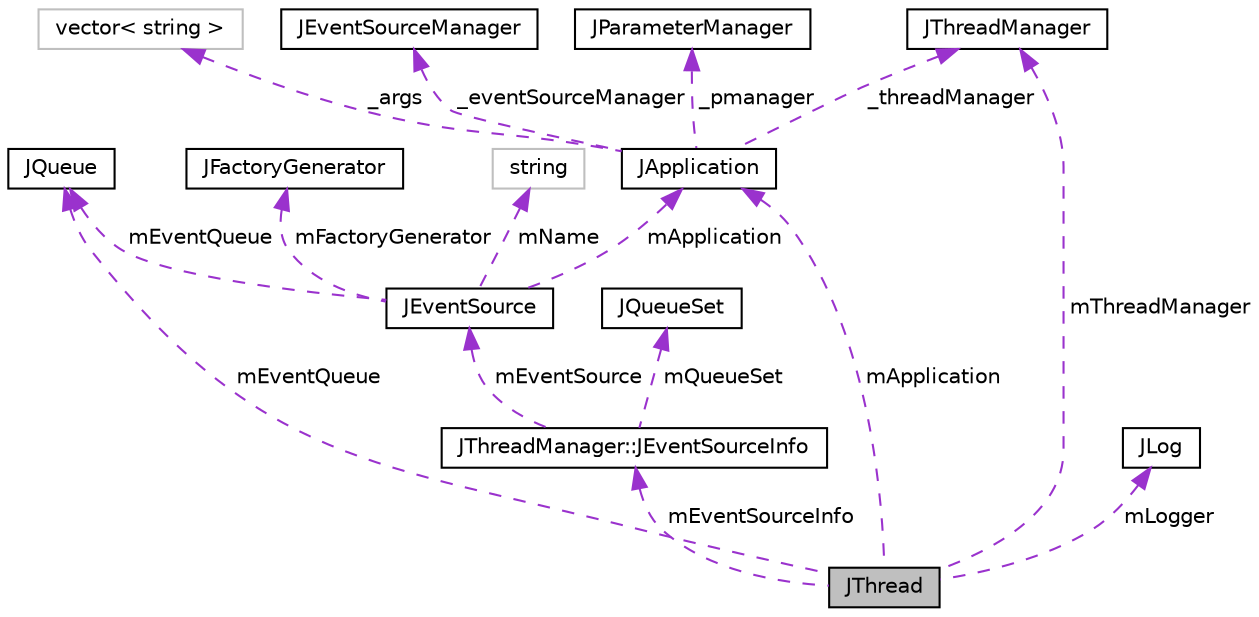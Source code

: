 digraph "JThread"
{
  edge [fontname="Helvetica",fontsize="10",labelfontname="Helvetica",labelfontsize="10"];
  node [fontname="Helvetica",fontsize="10",shape=record];
  Node1 [label="JThread",height=0.2,width=0.4,color="black", fillcolor="grey75", style="filled" fontcolor="black"];
  Node2 -> Node1 [dir="back",color="darkorchid3",fontsize="10",style="dashed",label=" mApplication" ,fontname="Helvetica"];
  Node2 [label="JApplication",height=0.2,width=0.4,color="black", fillcolor="white", style="filled",URL="$class_j_application.html",tooltip="JANA application class (singleton). "];
  Node3 -> Node2 [dir="back",color="darkorchid3",fontsize="10",style="dashed",label=" _eventSourceManager" ,fontname="Helvetica"];
  Node3 [label="JEventSourceManager",height=0.2,width=0.4,color="black", fillcolor="white", style="filled",URL="$class_j_event_source_manager.html"];
  Node4 -> Node2 [dir="back",color="darkorchid3",fontsize="10",style="dashed",label=" _args" ,fontname="Helvetica"];
  Node4 [label="vector\< string \>",height=0.2,width=0.4,color="grey75", fillcolor="white", style="filled"];
  Node5 -> Node2 [dir="back",color="darkorchid3",fontsize="10",style="dashed",label=" _threadManager" ,fontname="Helvetica"];
  Node5 [label="JThreadManager",height=0.2,width=0.4,color="black", fillcolor="white", style="filled",URL="$class_j_thread_manager.html"];
  Node6 -> Node2 [dir="back",color="darkorchid3",fontsize="10",style="dashed",label=" _pmanager" ,fontname="Helvetica"];
  Node6 [label="JParameterManager",height=0.2,width=0.4,color="black", fillcolor="white", style="filled",URL="$class_j_parameter_manager.html"];
  Node7 -> Node1 [dir="back",color="darkorchid3",fontsize="10",style="dashed",label=" mEventQueue" ,fontname="Helvetica"];
  Node7 [label="JQueue",height=0.2,width=0.4,color="black", fillcolor="white", style="filled",URL="$class_j_queue.html"];
  Node8 -> Node1 [dir="back",color="darkorchid3",fontsize="10",style="dashed",label=" mLogger" ,fontname="Helvetica"];
  Node8 [label="JLog",height=0.2,width=0.4,color="black", fillcolor="white", style="filled",URL="$class_j_log.html"];
  Node5 -> Node1 [dir="back",color="darkorchid3",fontsize="10",style="dashed",label=" mThreadManager" ,fontname="Helvetica"];
  Node9 -> Node1 [dir="back",color="darkorchid3",fontsize="10",style="dashed",label=" mEventSourceInfo" ,fontname="Helvetica"];
  Node9 [label="JThreadManager::JEventSourceInfo",height=0.2,width=0.4,color="black", fillcolor="white", style="filled",URL="$struct_j_thread_manager_1_1_j_event_source_info.html"];
  Node10 -> Node9 [dir="back",color="darkorchid3",fontsize="10",style="dashed",label=" mQueueSet" ,fontname="Helvetica"];
  Node10 [label="JQueueSet",height=0.2,width=0.4,color="black", fillcolor="white", style="filled",URL="$class_j_queue_set.html"];
  Node11 -> Node9 [dir="back",color="darkorchid3",fontsize="10",style="dashed",label=" mEventSource" ,fontname="Helvetica"];
  Node11 [label="JEventSource",height=0.2,width=0.4,color="black", fillcolor="white", style="filled",URL="$class_j_event_source.html"];
  Node12 -> Node11 [dir="back",color="darkorchid3",fontsize="10",style="dashed",label=" mFactoryGenerator" ,fontname="Helvetica"];
  Node12 [label="JFactoryGenerator",height=0.2,width=0.4,color="black", fillcolor="white", style="filled",URL="$class_j_factory_generator.html"];
  Node2 -> Node11 [dir="back",color="darkorchid3",fontsize="10",style="dashed",label=" mApplication" ,fontname="Helvetica"];
  Node7 -> Node11 [dir="back",color="darkorchid3",fontsize="10",style="dashed",label=" mEventQueue" ,fontname="Helvetica"];
  Node13 -> Node11 [dir="back",color="darkorchid3",fontsize="10",style="dashed",label=" mName" ,fontname="Helvetica"];
  Node13 [label="string",height=0.2,width=0.4,color="grey75", fillcolor="white", style="filled"];
}
